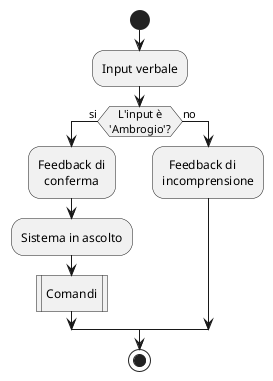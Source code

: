 @startuml
'Requisito 2.1 Riconoscimento della keyword
skinparam ConditionEndStyle hline

start
:Input verbale;
if (   L'input è \n'Ambrogio'?) then (si)
:Feedback di\n  conferma;
:Sistema in ascolto;
:Comandi|
else (no)
:  Feedback di\nincomprensione;
Endif
stop
@enduml